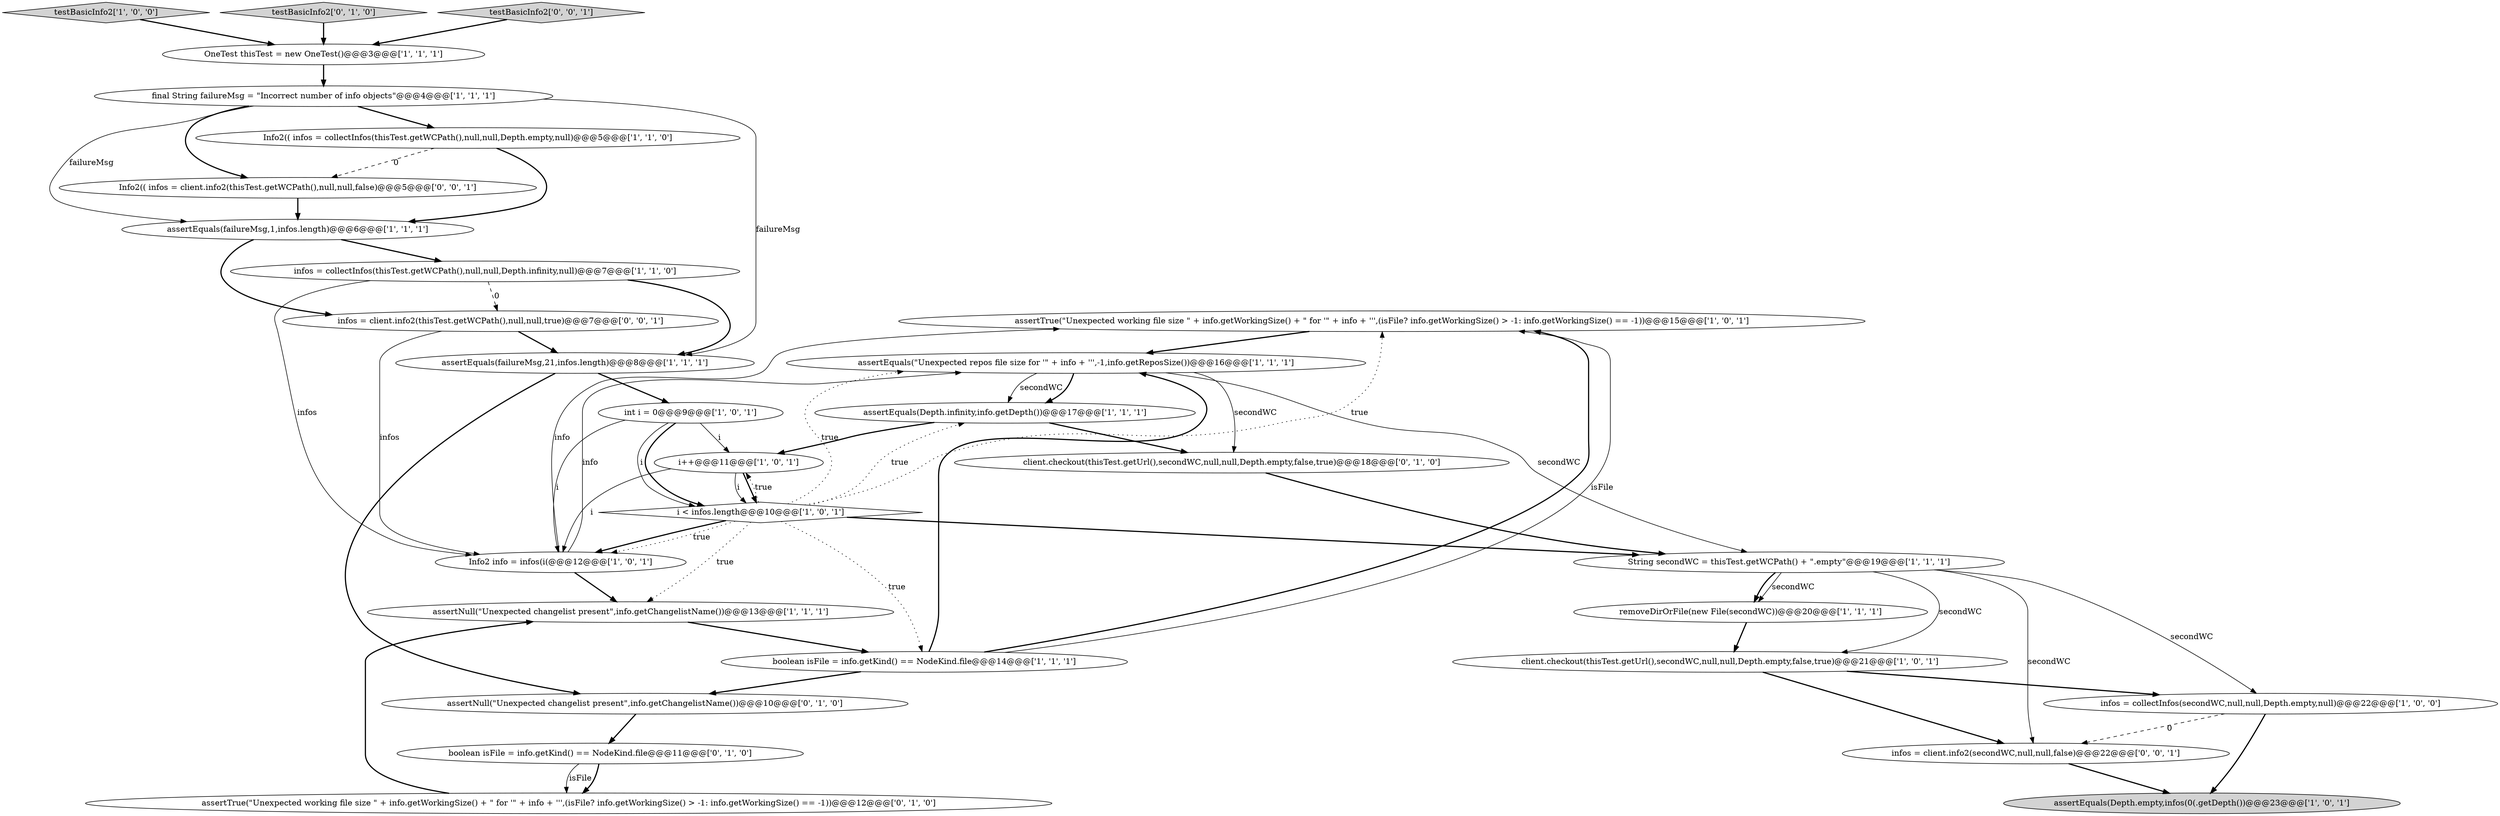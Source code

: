 digraph {
12 [style = filled, label = "assertTrue(\"Unexpected working file size \" + info.getWorkingSize() + \" for '\" + info + ''',(isFile? info.getWorkingSize() > -1: info.getWorkingSize() == -1))@@@15@@@['1', '0', '1']", fillcolor = white, shape = ellipse image = "AAA0AAABBB1BBB"];
5 [style = filled, label = "String secondWC = thisTest.getWCPath() + \".empty\"@@@19@@@['1', '1', '1']", fillcolor = white, shape = ellipse image = "AAA0AAABBB1BBB"];
22 [style = filled, label = "boolean isFile = info.getKind() == NodeKind.file@@@11@@@['0', '1', '0']", fillcolor = white, shape = ellipse image = "AAA0AAABBB2BBB"];
10 [style = filled, label = "final String failureMsg = \"Incorrect number of info objects\"@@@4@@@['1', '1', '1']", fillcolor = white, shape = ellipse image = "AAA0AAABBB1BBB"];
0 [style = filled, label = "testBasicInfo2['1', '0', '0']", fillcolor = lightgray, shape = diamond image = "AAA0AAABBB1BBB"];
27 [style = filled, label = "infos = client.info2(secondWC,null,null,false)@@@22@@@['0', '0', '1']", fillcolor = white, shape = ellipse image = "AAA0AAABBB3BBB"];
29 [style = filled, label = "infos = client.info2(thisTest.getWCPath(),null,null,true)@@@7@@@['0', '0', '1']", fillcolor = white, shape = ellipse image = "AAA0AAABBB3BBB"];
28 [style = filled, label = "Info2(( infos = client.info2(thisTest.getWCPath(),null,null,false)@@@5@@@['0', '0', '1']", fillcolor = white, shape = ellipse image = "AAA0AAABBB3BBB"];
7 [style = filled, label = "Info2 info = infos(i(@@@12@@@['1', '0', '1']", fillcolor = white, shape = ellipse image = "AAA0AAABBB1BBB"];
20 [style = filled, label = "removeDirOrFile(new File(secondWC))@@@20@@@['1', '1', '1']", fillcolor = white, shape = ellipse image = "AAA0AAABBB1BBB"];
13 [style = filled, label = "assertEquals(failureMsg,21,infos.length)@@@8@@@['1', '1', '1']", fillcolor = white, shape = ellipse image = "AAA0AAABBB1BBB"];
19 [style = filled, label = "i++@@@11@@@['1', '0', '1']", fillcolor = white, shape = ellipse image = "AAA0AAABBB1BBB"];
23 [style = filled, label = "client.checkout(thisTest.getUrl(),secondWC,null,null,Depth.empty,false,true)@@@18@@@['0', '1', '0']", fillcolor = white, shape = ellipse image = "AAA0AAABBB2BBB"];
18 [style = filled, label = "OneTest thisTest = new OneTest()@@@3@@@['1', '1', '1']", fillcolor = white, shape = ellipse image = "AAA0AAABBB1BBB"];
21 [style = filled, label = "assertTrue(\"Unexpected working file size \" + info.getWorkingSize() + \" for '\" + info + ''',(isFile? info.getWorkingSize() > -1: info.getWorkingSize() == -1))@@@12@@@['0', '1', '0']", fillcolor = white, shape = ellipse image = "AAA0AAABBB2BBB"];
16 [style = filled, label = "Info2(( infos = collectInfos(thisTest.getWCPath(),null,null,Depth.empty,null)@@@5@@@['1', '1', '0']", fillcolor = white, shape = ellipse image = "AAA0AAABBB1BBB"];
17 [style = filled, label = "assertNull(\"Unexpected changelist present\",info.getChangelistName())@@@13@@@['1', '1', '1']", fillcolor = white, shape = ellipse image = "AAA0AAABBB1BBB"];
11 [style = filled, label = "boolean isFile = info.getKind() == NodeKind.file@@@14@@@['1', '1', '1']", fillcolor = white, shape = ellipse image = "AAA0AAABBB1BBB"];
15 [style = filled, label = "assertEquals(Depth.infinity,info.getDepth())@@@17@@@['1', '1', '1']", fillcolor = white, shape = ellipse image = "AAA0AAABBB1BBB"];
6 [style = filled, label = "infos = collectInfos(thisTest.getWCPath(),null,null,Depth.infinity,null)@@@7@@@['1', '1', '0']", fillcolor = white, shape = ellipse image = "AAA0AAABBB1BBB"];
14 [style = filled, label = "int i = 0@@@9@@@['1', '0', '1']", fillcolor = white, shape = ellipse image = "AAA0AAABBB1BBB"];
9 [style = filled, label = "client.checkout(thisTest.getUrl(),secondWC,null,null,Depth.empty,false,true)@@@21@@@['1', '0', '1']", fillcolor = white, shape = ellipse image = "AAA0AAABBB1BBB"];
25 [style = filled, label = "assertNull(\"Unexpected changelist present\",info.getChangelistName())@@@10@@@['0', '1', '0']", fillcolor = white, shape = ellipse image = "AAA0AAABBB2BBB"];
24 [style = filled, label = "testBasicInfo2['0', '1', '0']", fillcolor = lightgray, shape = diamond image = "AAA0AAABBB2BBB"];
1 [style = filled, label = "assertEquals(Depth.empty,infos(0(.getDepth())@@@23@@@['1', '0', '1']", fillcolor = lightgray, shape = ellipse image = "AAA0AAABBB1BBB"];
8 [style = filled, label = "infos = collectInfos(secondWC,null,null,Depth.empty,null)@@@22@@@['1', '0', '0']", fillcolor = white, shape = ellipse image = "AAA0AAABBB1BBB"];
26 [style = filled, label = "testBasicInfo2['0', '0', '1']", fillcolor = lightgray, shape = diamond image = "AAA0AAABBB3BBB"];
4 [style = filled, label = "assertEquals(\"Unexpected repos file size for '\" + info + ''',-1,info.getReposSize())@@@16@@@['1', '1', '1']", fillcolor = white, shape = ellipse image = "AAA0AAABBB1BBB"];
3 [style = filled, label = "assertEquals(failureMsg,1,infos.length)@@@6@@@['1', '1', '1']", fillcolor = white, shape = ellipse image = "AAA0AAABBB1BBB"];
2 [style = filled, label = "i < infos.length@@@10@@@['1', '0', '1']", fillcolor = white, shape = diamond image = "AAA0AAABBB1BBB"];
10->16 [style = bold, label=""];
11->25 [style = bold, label=""];
3->29 [style = bold, label=""];
2->17 [style = dotted, label="true"];
2->11 [style = dotted, label="true"];
28->3 [style = bold, label=""];
29->13 [style = bold, label=""];
11->4 [style = bold, label=""];
26->18 [style = bold, label=""];
2->4 [style = dotted, label="true"];
11->12 [style = bold, label=""];
4->15 [style = solid, label="secondWC"];
24->18 [style = bold, label=""];
2->7 [style = bold, label=""];
9->27 [style = bold, label=""];
11->12 [style = solid, label="isFile"];
5->8 [style = solid, label="secondWC"];
2->5 [style = bold, label=""];
5->27 [style = solid, label="secondWC"];
13->25 [style = bold, label=""];
19->7 [style = solid, label="i"];
12->4 [style = bold, label=""];
15->23 [style = bold, label=""];
21->17 [style = bold, label=""];
22->21 [style = solid, label="isFile"];
7->12 [style = solid, label="info"];
15->19 [style = bold, label=""];
6->13 [style = bold, label=""];
14->19 [style = solid, label="i"];
10->28 [style = bold, label=""];
10->3 [style = solid, label="failureMsg"];
8->27 [style = dashed, label="0"];
14->7 [style = solid, label="i"];
3->6 [style = bold, label=""];
19->2 [style = solid, label="i"];
8->1 [style = bold, label=""];
5->20 [style = solid, label="secondWC"];
6->29 [style = dashed, label="0"];
4->23 [style = solid, label="secondWC"];
2->15 [style = dotted, label="true"];
27->1 [style = bold, label=""];
16->28 [style = dashed, label="0"];
16->3 [style = bold, label=""];
18->10 [style = bold, label=""];
5->20 [style = bold, label=""];
23->5 [style = bold, label=""];
7->4 [style = solid, label="info"];
2->12 [style = dotted, label="true"];
17->11 [style = bold, label=""];
14->2 [style = bold, label=""];
7->17 [style = bold, label=""];
4->5 [style = solid, label="secondWC"];
14->2 [style = solid, label="i"];
29->7 [style = solid, label="infos"];
19->2 [style = bold, label=""];
20->9 [style = bold, label=""];
22->21 [style = bold, label=""];
9->8 [style = bold, label=""];
5->9 [style = solid, label="secondWC"];
13->14 [style = bold, label=""];
4->15 [style = bold, label=""];
25->22 [style = bold, label=""];
2->19 [style = dotted, label="true"];
0->18 [style = bold, label=""];
10->13 [style = solid, label="failureMsg"];
2->7 [style = dotted, label="true"];
6->7 [style = solid, label="infos"];
}
